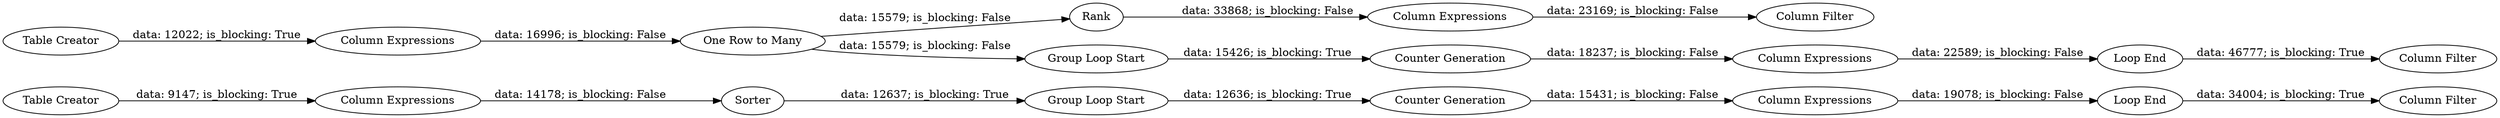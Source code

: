 digraph {
	"-5301051545186514806_61" [label="Table Creator"]
	"-5301051545186514806_49" [label="Group Loop Start"]
	"-5301051545186514806_59" [label="Counter Generation"]
	"-5301051545186514806_66" [label="Column Expressions"]
	"-5301051545186514806_70" [label="Column Filter"]
	"-5301051545186514806_73" [label="Column Filter"]
	"-5301051545186514806_63" [label="Column Expressions"]
	"-5301051545186514806_60" [label="Column Filter"]
	"-5301051545186514806_48" [label="Column Expressions"]
	"-5301051545186514806_74" [label="Table Creator"]
	"-5301051545186514806_68" [label="Loop End"]
	"-5301051545186514806_51" [label=Sorter]
	"-5301051545186514806_55" [label="Column Expressions"]
	"-5301051545186514806_72" [label="Column Expressions"]
	"-5301051545186514806_57" [label="Loop End"]
	"-5301051545186514806_71" [label=Rank]
	"-5301051545186514806_65" [label="One Row to Many"]
	"-5301051545186514806_67" [label="Group Loop Start"]
	"-5301051545186514806_69" [label="Counter Generation"]
	"-5301051545186514806_68" -> "-5301051545186514806_70" [label="data: 46777; is_blocking: True"]
	"-5301051545186514806_48" -> "-5301051545186514806_51" [label="data: 14178; is_blocking: False"]
	"-5301051545186514806_65" -> "-5301051545186514806_67" [label="data: 15579; is_blocking: False"]
	"-5301051545186514806_65" -> "-5301051545186514806_71" [label="data: 15579; is_blocking: False"]
	"-5301051545186514806_63" -> "-5301051545186514806_65" [label="data: 16996; is_blocking: False"]
	"-5301051545186514806_57" -> "-5301051545186514806_60" [label="data: 34004; is_blocking: True"]
	"-5301051545186514806_61" -> "-5301051545186514806_48" [label="data: 9147; is_blocking: True"]
	"-5301051545186514806_49" -> "-5301051545186514806_59" [label="data: 12636; is_blocking: True"]
	"-5301051545186514806_59" -> "-5301051545186514806_55" [label="data: 15431; is_blocking: False"]
	"-5301051545186514806_71" -> "-5301051545186514806_72" [label="data: 33868; is_blocking: False"]
	"-5301051545186514806_72" -> "-5301051545186514806_73" [label="data: 23169; is_blocking: False"]
	"-5301051545186514806_51" -> "-5301051545186514806_49" [label="data: 12637; is_blocking: True"]
	"-5301051545186514806_66" -> "-5301051545186514806_68" [label="data: 22589; is_blocking: False"]
	"-5301051545186514806_55" -> "-5301051545186514806_57" [label="data: 19078; is_blocking: False"]
	"-5301051545186514806_74" -> "-5301051545186514806_63" [label="data: 12022; is_blocking: True"]
	"-5301051545186514806_67" -> "-5301051545186514806_69" [label="data: 15426; is_blocking: True"]
	"-5301051545186514806_69" -> "-5301051545186514806_66" [label="data: 18237; is_blocking: False"]
	rankdir=LR
}
